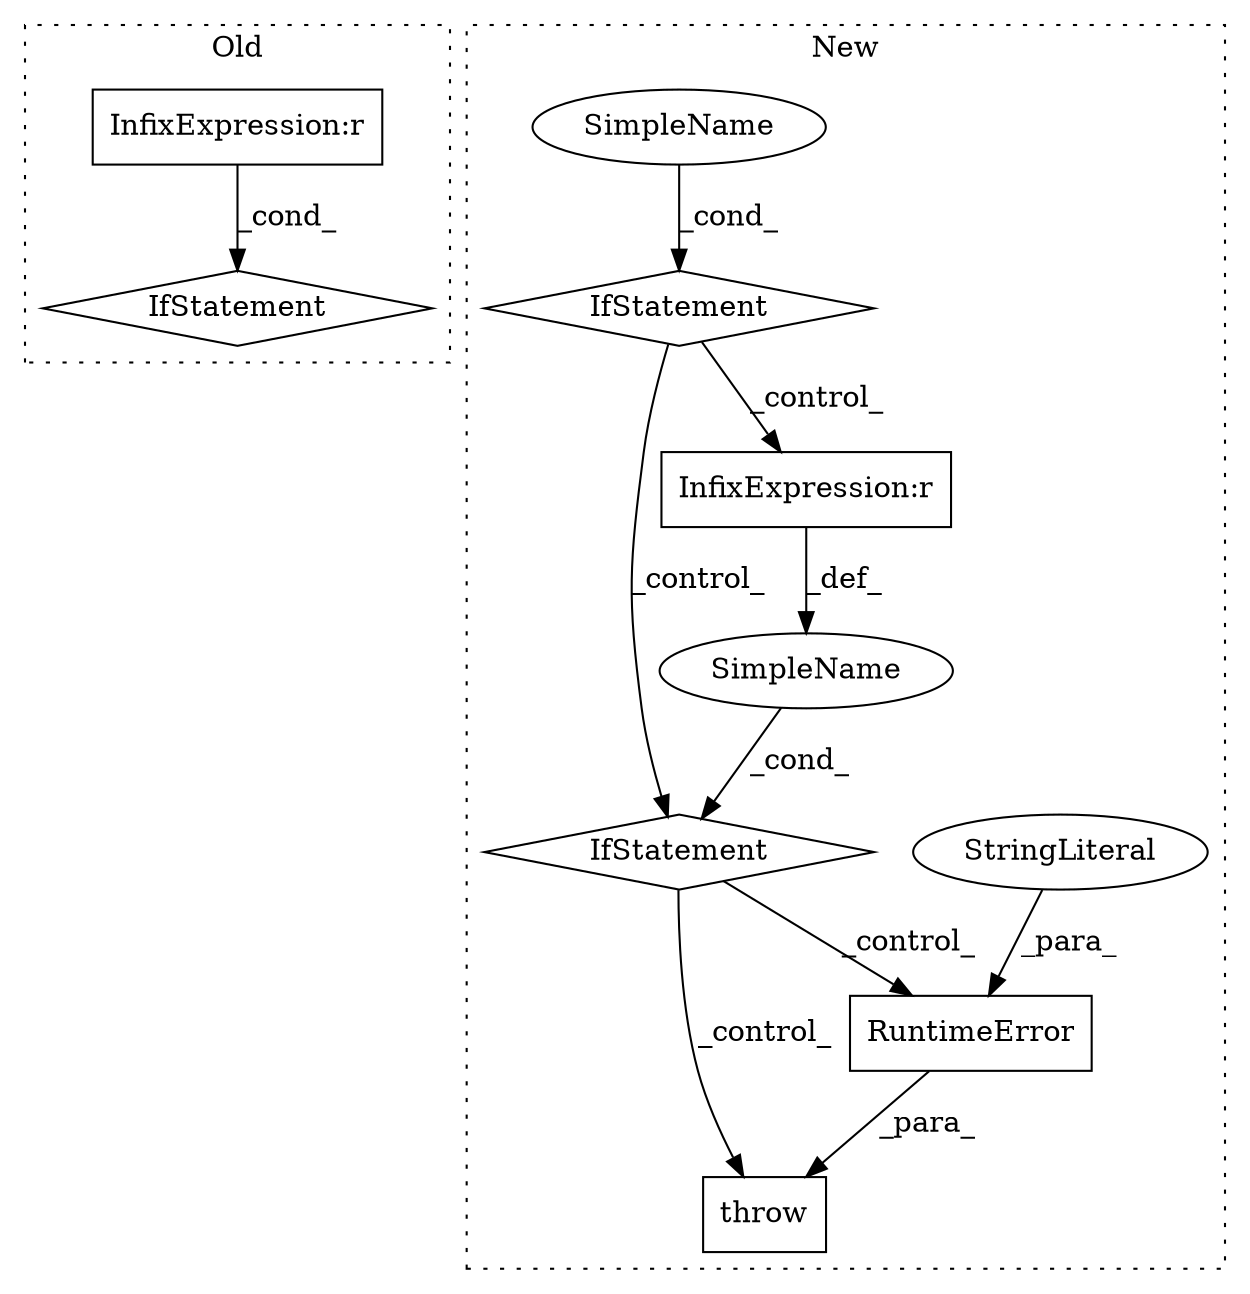 digraph G {
subgraph cluster0 {
1 [label="IfStatement" a="25" s="1395,1424" l="4,2" shape="diamond"];
8 [label="InfixExpression:r" a="27" s="1416" l="4" shape="box"];
label = "Old";
style="dotted";
}
subgraph cluster1 {
2 [label="RuntimeError" a="32" s="1001,1051" l="13,1" shape="box"];
3 [label="throw" a="53" s="995" l="6" shape="box"];
4 [label="SimpleName" a="42" s="" l="" shape="ellipse"];
5 [label="IfStatement" a="25" s="961,983" l="4,2" shape="diamond"];
6 [label="StringLiteral" a="45" s="1014" l="37" shape="ellipse"];
7 [label="InfixExpression:r" a="27" s="975" l="4" shape="box"];
9 [label="SimpleName" a="42" s="" l="" shape="ellipse"];
10 [label="IfStatement" a="25" s="834,847" l="4,2" shape="diamond"];
label = "New";
style="dotted";
}
2 -> 3 [label="_para_"];
4 -> 5 [label="_cond_"];
5 -> 2 [label="_control_"];
5 -> 3 [label="_control_"];
6 -> 2 [label="_para_"];
7 -> 4 [label="_def_"];
8 -> 1 [label="_cond_"];
9 -> 10 [label="_cond_"];
10 -> 5 [label="_control_"];
10 -> 7 [label="_control_"];
}